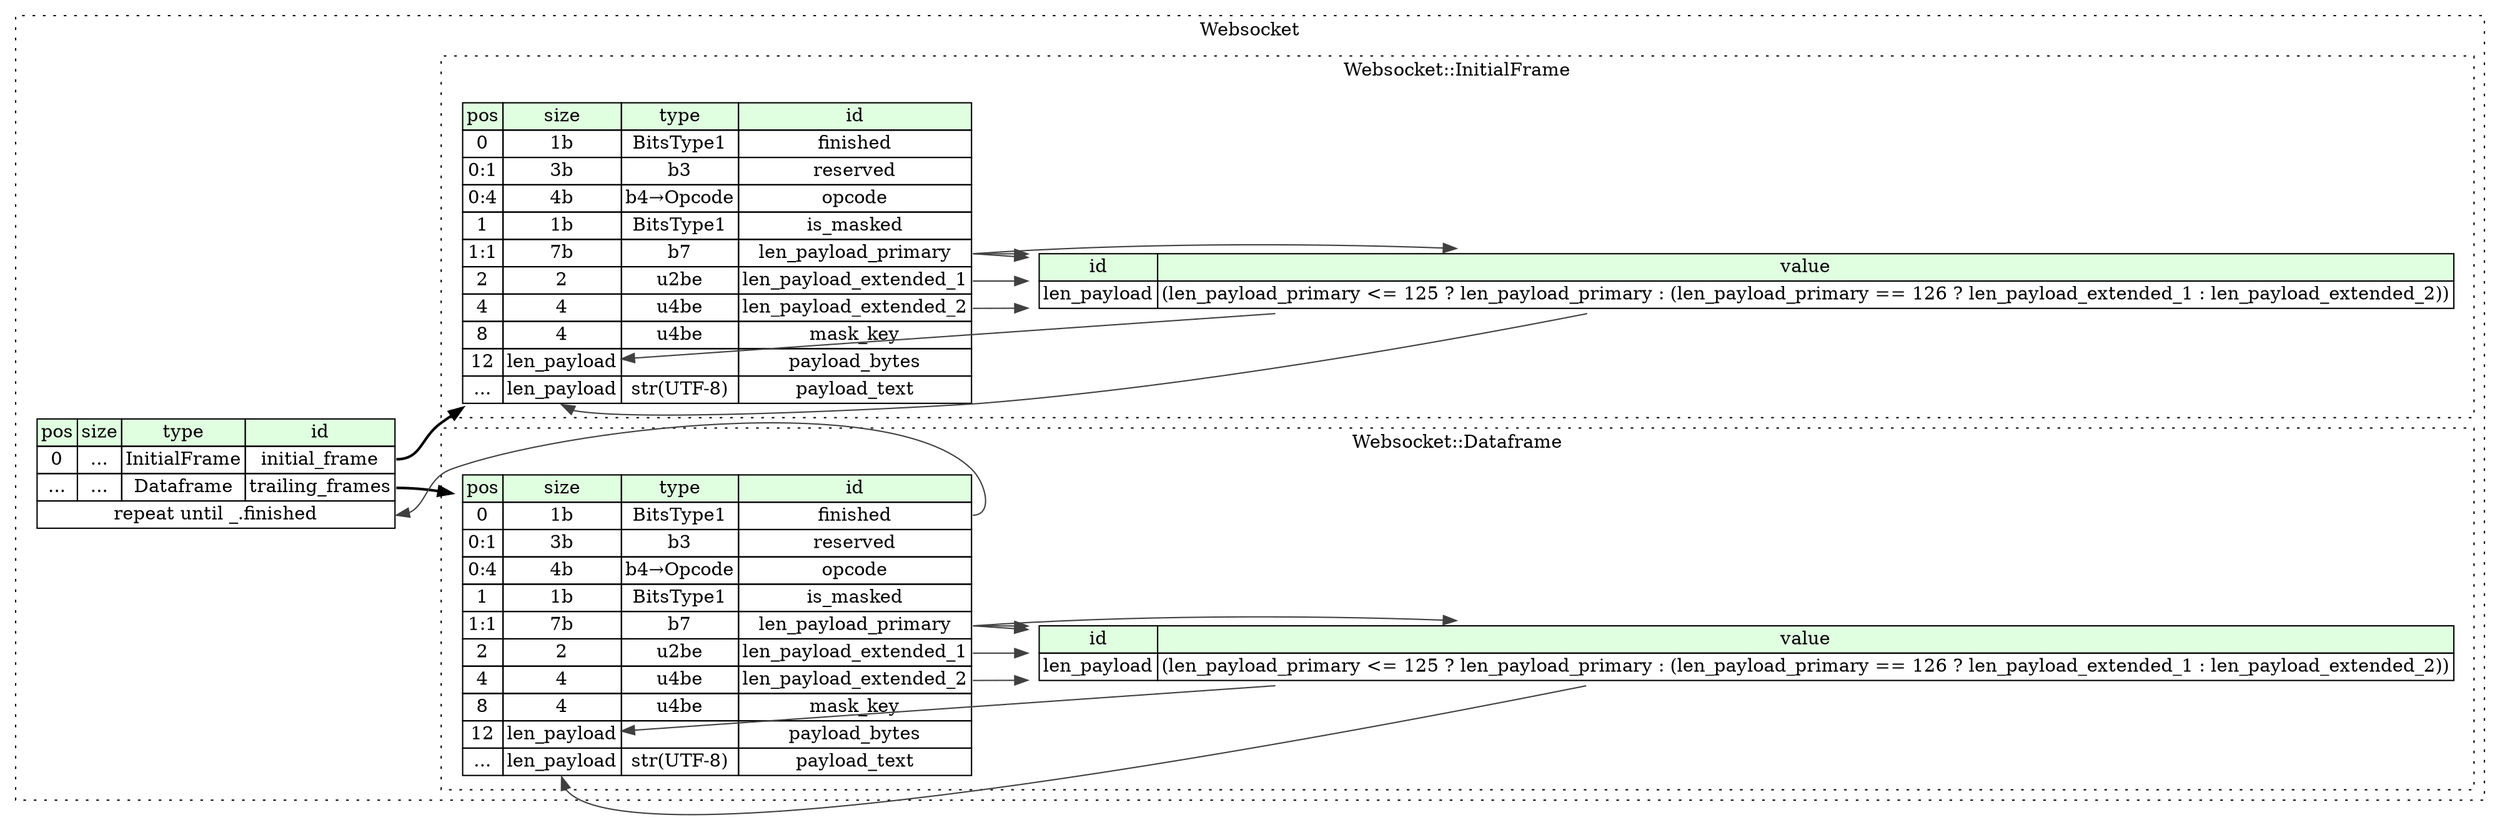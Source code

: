 digraph {
	rankdir=LR;
	node [shape=plaintext];
	subgraph cluster__websocket {
		label="Websocket";
		graph[style=dotted];

		websocket__seq [label=<<TABLE BORDER="0" CELLBORDER="1" CELLSPACING="0">
			<TR><TD BGCOLOR="#E0FFE0">pos</TD><TD BGCOLOR="#E0FFE0">size</TD><TD BGCOLOR="#E0FFE0">type</TD><TD BGCOLOR="#E0FFE0">id</TD></TR>
			<TR><TD PORT="initial_frame_pos">0</TD><TD PORT="initial_frame_size">...</TD><TD>InitialFrame</TD><TD PORT="initial_frame_type">initial_frame</TD></TR>
			<TR><TD PORT="trailing_frames_pos">...</TD><TD PORT="trailing_frames_size">...</TD><TD>Dataframe</TD><TD PORT="trailing_frames_type">trailing_frames</TD></TR>
			<TR><TD COLSPAN="4" PORT="trailing_frames__repeat">repeat until _.finished</TD></TR>
		</TABLE>>];
		subgraph cluster__initial_frame {
			label="Websocket::InitialFrame";
			graph[style=dotted];

			initial_frame__seq [label=<<TABLE BORDER="0" CELLBORDER="1" CELLSPACING="0">
				<TR><TD BGCOLOR="#E0FFE0">pos</TD><TD BGCOLOR="#E0FFE0">size</TD><TD BGCOLOR="#E0FFE0">type</TD><TD BGCOLOR="#E0FFE0">id</TD></TR>
				<TR><TD PORT="finished_pos">0</TD><TD PORT="finished_size">1b</TD><TD>BitsType1</TD><TD PORT="finished_type">finished</TD></TR>
				<TR><TD PORT="reserved_pos">0:1</TD><TD PORT="reserved_size">3b</TD><TD>b3</TD><TD PORT="reserved_type">reserved</TD></TR>
				<TR><TD PORT="opcode_pos">0:4</TD><TD PORT="opcode_size">4b</TD><TD>b4→Opcode</TD><TD PORT="opcode_type">opcode</TD></TR>
				<TR><TD PORT="is_masked_pos">1</TD><TD PORT="is_masked_size">1b</TD><TD>BitsType1</TD><TD PORT="is_masked_type">is_masked</TD></TR>
				<TR><TD PORT="len_payload_primary_pos">1:1</TD><TD PORT="len_payload_primary_size">7b</TD><TD>b7</TD><TD PORT="len_payload_primary_type">len_payload_primary</TD></TR>
				<TR><TD PORT="len_payload_extended_1_pos">2</TD><TD PORT="len_payload_extended_1_size">2</TD><TD>u2be</TD><TD PORT="len_payload_extended_1_type">len_payload_extended_1</TD></TR>
				<TR><TD PORT="len_payload_extended_2_pos">4</TD><TD PORT="len_payload_extended_2_size">4</TD><TD>u4be</TD><TD PORT="len_payload_extended_2_type">len_payload_extended_2</TD></TR>
				<TR><TD PORT="mask_key_pos">8</TD><TD PORT="mask_key_size">4</TD><TD>u4be</TD><TD PORT="mask_key_type">mask_key</TD></TR>
				<TR><TD PORT="payload_bytes_pos">12</TD><TD PORT="payload_bytes_size">len_payload</TD><TD></TD><TD PORT="payload_bytes_type">payload_bytes</TD></TR>
				<TR><TD PORT="payload_text_pos">...</TD><TD PORT="payload_text_size">len_payload</TD><TD>str(UTF-8)</TD><TD PORT="payload_text_type">payload_text</TD></TR>
			</TABLE>>];
			initial_frame__inst__len_payload [label=<<TABLE BORDER="0" CELLBORDER="1" CELLSPACING="0">
				<TR><TD BGCOLOR="#E0FFE0">id</TD><TD BGCOLOR="#E0FFE0">value</TD></TR>
				<TR><TD>len_payload</TD><TD>(len_payload_primary &lt;= 125 ? len_payload_primary : (len_payload_primary == 126 ? len_payload_extended_1 : len_payload_extended_2))</TD></TR>
			</TABLE>>];
		}
		subgraph cluster__dataframe {
			label="Websocket::Dataframe";
			graph[style=dotted];

			dataframe__seq [label=<<TABLE BORDER="0" CELLBORDER="1" CELLSPACING="0">
				<TR><TD BGCOLOR="#E0FFE0">pos</TD><TD BGCOLOR="#E0FFE0">size</TD><TD BGCOLOR="#E0FFE0">type</TD><TD BGCOLOR="#E0FFE0">id</TD></TR>
				<TR><TD PORT="finished_pos">0</TD><TD PORT="finished_size">1b</TD><TD>BitsType1</TD><TD PORT="finished_type">finished</TD></TR>
				<TR><TD PORT="reserved_pos">0:1</TD><TD PORT="reserved_size">3b</TD><TD>b3</TD><TD PORT="reserved_type">reserved</TD></TR>
				<TR><TD PORT="opcode_pos">0:4</TD><TD PORT="opcode_size">4b</TD><TD>b4→Opcode</TD><TD PORT="opcode_type">opcode</TD></TR>
				<TR><TD PORT="is_masked_pos">1</TD><TD PORT="is_masked_size">1b</TD><TD>BitsType1</TD><TD PORT="is_masked_type">is_masked</TD></TR>
				<TR><TD PORT="len_payload_primary_pos">1:1</TD><TD PORT="len_payload_primary_size">7b</TD><TD>b7</TD><TD PORT="len_payload_primary_type">len_payload_primary</TD></TR>
				<TR><TD PORT="len_payload_extended_1_pos">2</TD><TD PORT="len_payload_extended_1_size">2</TD><TD>u2be</TD><TD PORT="len_payload_extended_1_type">len_payload_extended_1</TD></TR>
				<TR><TD PORT="len_payload_extended_2_pos">4</TD><TD PORT="len_payload_extended_2_size">4</TD><TD>u4be</TD><TD PORT="len_payload_extended_2_type">len_payload_extended_2</TD></TR>
				<TR><TD PORT="mask_key_pos">8</TD><TD PORT="mask_key_size">4</TD><TD>u4be</TD><TD PORT="mask_key_type">mask_key</TD></TR>
				<TR><TD PORT="payload_bytes_pos">12</TD><TD PORT="payload_bytes_size">len_payload</TD><TD></TD><TD PORT="payload_bytes_type">payload_bytes</TD></TR>
				<TR><TD PORT="payload_text_pos">...</TD><TD PORT="payload_text_size">len_payload</TD><TD>str(UTF-8)</TD><TD PORT="payload_text_type">payload_text</TD></TR>
			</TABLE>>];
			dataframe__inst__len_payload [label=<<TABLE BORDER="0" CELLBORDER="1" CELLSPACING="0">
				<TR><TD BGCOLOR="#E0FFE0">id</TD><TD BGCOLOR="#E0FFE0">value</TD></TR>
				<TR><TD>len_payload</TD><TD>(len_payload_primary &lt;= 125 ? len_payload_primary : (len_payload_primary == 126 ? len_payload_extended_1 : len_payload_extended_2))</TD></TR>
			</TABLE>>];
		}
	}
	websocket__seq:initial_frame_type -> initial_frame__seq [style=bold];
	websocket__seq:trailing_frames_type -> dataframe__seq [style=bold];
	dataframe__seq:finished_type -> websocket__seq:trailing_frames__repeat [color="#404040"];
	initial_frame__inst__len_payload:len_payload_type -> initial_frame__seq:payload_bytes_size [color="#404040"];
	initial_frame__inst__len_payload:len_payload_type -> initial_frame__seq:payload_text_size [color="#404040"];
	initial_frame__seq:len_payload_primary_type -> initial_frame__inst__len_payload [color="#404040"];
	initial_frame__seq:len_payload_primary_type -> initial_frame__inst__len_payload [color="#404040"];
	initial_frame__seq:len_payload_primary_type -> initial_frame__inst__len_payload [color="#404040"];
	initial_frame__seq:len_payload_extended_1_type -> initial_frame__inst__len_payload [color="#404040"];
	initial_frame__seq:len_payload_extended_2_type -> initial_frame__inst__len_payload [color="#404040"];
	dataframe__inst__len_payload:len_payload_type -> dataframe__seq:payload_bytes_size [color="#404040"];
	dataframe__inst__len_payload:len_payload_type -> dataframe__seq:payload_text_size [color="#404040"];
	dataframe__seq:len_payload_primary_type -> dataframe__inst__len_payload [color="#404040"];
	dataframe__seq:len_payload_primary_type -> dataframe__inst__len_payload [color="#404040"];
	dataframe__seq:len_payload_primary_type -> dataframe__inst__len_payload [color="#404040"];
	dataframe__seq:len_payload_extended_1_type -> dataframe__inst__len_payload [color="#404040"];
	dataframe__seq:len_payload_extended_2_type -> dataframe__inst__len_payload [color="#404040"];
}
